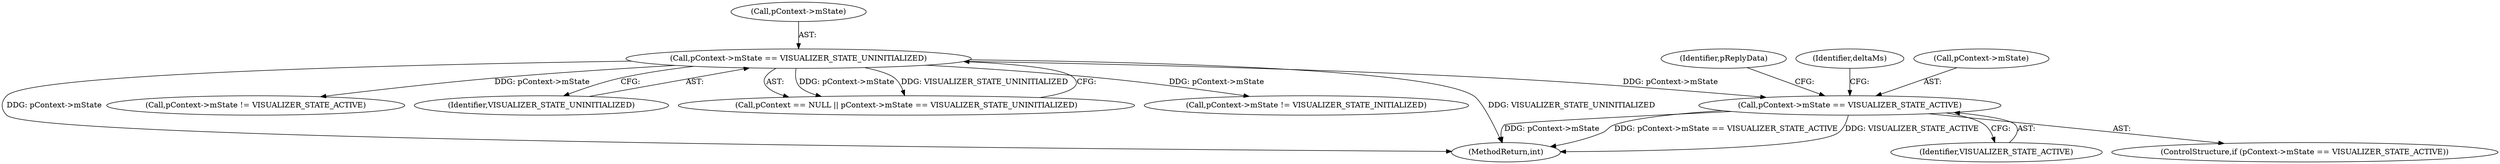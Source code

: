 digraph "0_Android_aeea52da00d210587fb3ed895de3d5f2e0264c88_11@pointer" {
"1000633" [label="(Call,pContext->mState == VISUALIZER_STATE_ACTIVE)"];
"1000122" [label="(Call,pContext->mState == VISUALIZER_STATE_UNINITIALIZED)"];
"1000633" [label="(Call,pContext->mState == VISUALIZER_STATE_ACTIVE)"];
"1000233" [label="(Call,pContext->mState != VISUALIZER_STATE_INITIALIZED)"];
"1000996" [label="(MethodReturn,int)"];
"1000272" [label="(Call,pContext->mState != VISUALIZER_STATE_ACTIVE)"];
"1000637" [label="(Identifier,VISUALIZER_STATE_ACTIVE)"];
"1000122" [label="(Call,pContext->mState == VISUALIZER_STATE_UNINITIALIZED)"];
"1000126" [label="(Identifier,VISUALIZER_STATE_UNINITIALIZED)"];
"1000123" [label="(Call,pContext->mState)"];
"1000632" [label="(ControlStructure,if (pContext->mState == VISUALIZER_STATE_ACTIVE))"];
"1000118" [label="(Call,pContext == NULL || pContext->mState == VISUALIZER_STATE_UNINITIALIZED)"];
"1000780" [label="(Identifier,pReplyData)"];
"1000641" [label="(Identifier,deltaMs)"];
"1000634" [label="(Call,pContext->mState)"];
"1000633" -> "1000632"  [label="AST: "];
"1000633" -> "1000637"  [label="CFG: "];
"1000634" -> "1000633"  [label="AST: "];
"1000637" -> "1000633"  [label="AST: "];
"1000641" -> "1000633"  [label="CFG: "];
"1000780" -> "1000633"  [label="CFG: "];
"1000633" -> "1000996"  [label="DDG: pContext->mState == VISUALIZER_STATE_ACTIVE"];
"1000633" -> "1000996"  [label="DDG: VISUALIZER_STATE_ACTIVE"];
"1000633" -> "1000996"  [label="DDG: pContext->mState"];
"1000122" -> "1000633"  [label="DDG: pContext->mState"];
"1000122" -> "1000118"  [label="AST: "];
"1000122" -> "1000126"  [label="CFG: "];
"1000123" -> "1000122"  [label="AST: "];
"1000126" -> "1000122"  [label="AST: "];
"1000118" -> "1000122"  [label="CFG: "];
"1000122" -> "1000996"  [label="DDG: VISUALIZER_STATE_UNINITIALIZED"];
"1000122" -> "1000996"  [label="DDG: pContext->mState"];
"1000122" -> "1000118"  [label="DDG: pContext->mState"];
"1000122" -> "1000118"  [label="DDG: VISUALIZER_STATE_UNINITIALIZED"];
"1000122" -> "1000233"  [label="DDG: pContext->mState"];
"1000122" -> "1000272"  [label="DDG: pContext->mState"];
}
